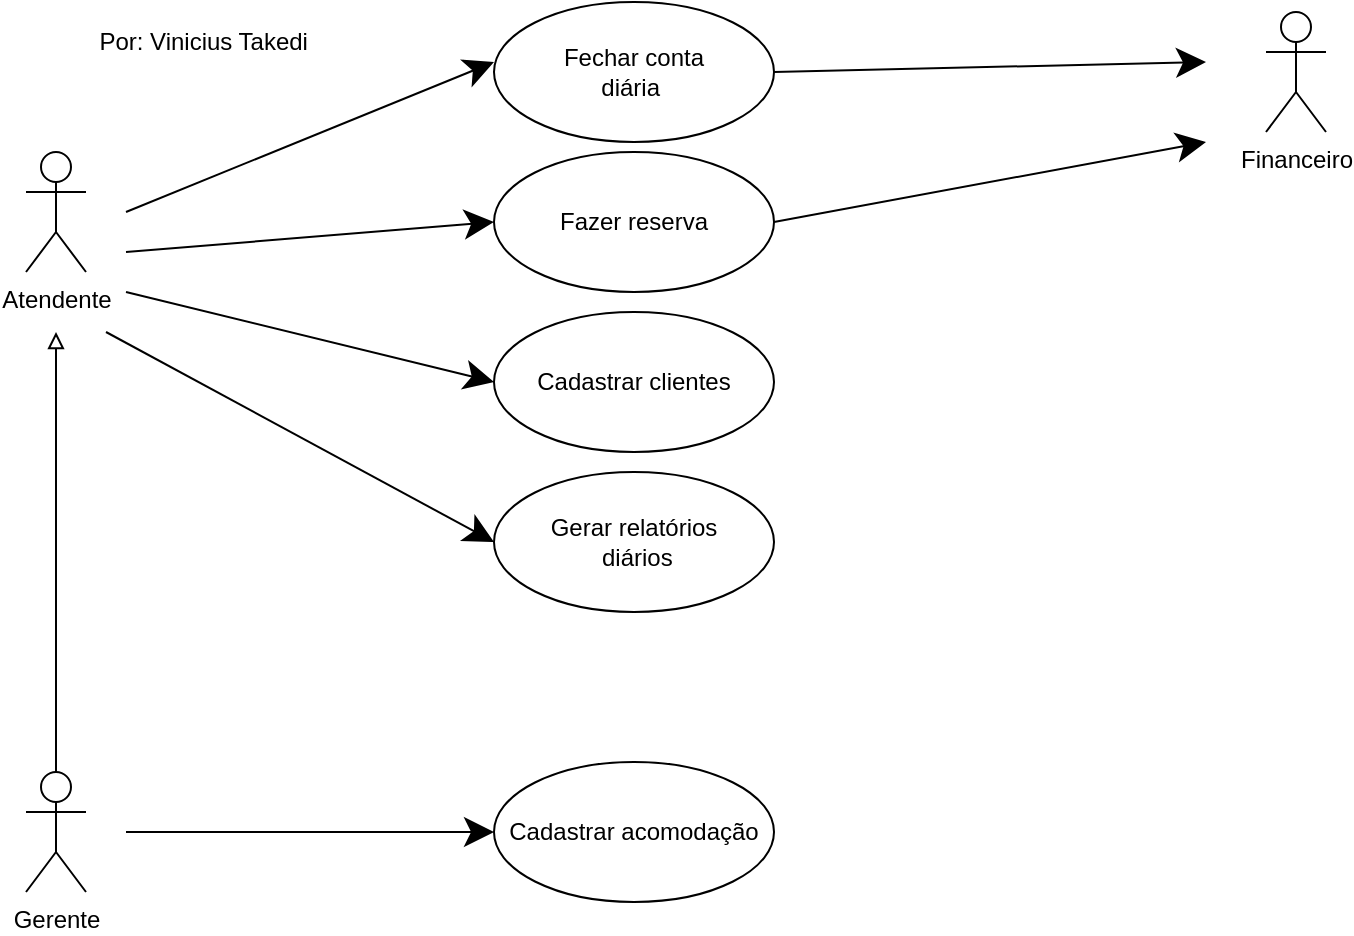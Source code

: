 <mxfile version="14.4.9" type="device"><diagram id="Gmg_vsMfxT8T52htDfqW" name="Page-1"><mxGraphModel dx="1248" dy="715" grid="1" gridSize="10" guides="1" tooltips="1" connect="1" arrows="1" fold="1" page="1" pageScale="1" pageWidth="827" pageHeight="1169" math="0" shadow="0"><root><mxCell id="0"/><mxCell id="1" parent="0"/><mxCell id="6fozzZeizvmfbedNBZF9-5" value="Atendente" style="shape=umlActor;verticalLabelPosition=bottom;verticalAlign=top;html=1;" vertex="1" parent="1"><mxGeometry x="90" y="205" width="30" height="60" as="geometry"/></mxCell><mxCell id="6fozzZeizvmfbedNBZF9-6" value="Fazer reserva" style="ellipse;whiteSpace=wrap;html=1;" vertex="1" parent="1"><mxGeometry x="324" y="205" width="140" height="70" as="geometry"/></mxCell><mxCell id="6fozzZeizvmfbedNBZF9-7" value="" style="endArrow=classic;endFill=1;endSize=12;html=1;startArrow=none;startFill=0;entryX=0;entryY=0.5;entryDx=0;entryDy=0;" edge="1" parent="1" target="6fozzZeizvmfbedNBZF9-6"><mxGeometry width="160" relative="1" as="geometry"><mxPoint x="140" y="255" as="sourcePoint"/><mxPoint x="280" y="245" as="targetPoint"/></mxGeometry></mxCell><mxCell id="6fozzZeizvmfbedNBZF9-8" value="Cadastrar clientes" style="ellipse;whiteSpace=wrap;html=1;" vertex="1" parent="1"><mxGeometry x="324" y="285" width="140" height="70" as="geometry"/></mxCell><mxCell id="6fozzZeizvmfbedNBZF9-9" value="" style="endArrow=classic;endFill=1;endSize=12;html=1;startArrow=none;startFill=0;entryX=0;entryY=0.5;entryDx=0;entryDy=0;" edge="1" parent="1" target="6fozzZeizvmfbedNBZF9-8"><mxGeometry width="160" relative="1" as="geometry"><mxPoint x="140" y="275" as="sourcePoint"/><mxPoint x="324" y="275" as="targetPoint"/></mxGeometry></mxCell><mxCell id="6fozzZeizvmfbedNBZF9-21" style="edgeStyle=orthogonalEdgeStyle;rounded=0;orthogonalLoop=1;jettySize=auto;html=1;startArrow=none;startFill=0;endArrow=block;endFill=0;" edge="1" parent="1" source="6fozzZeizvmfbedNBZF9-13"><mxGeometry relative="1" as="geometry"><mxPoint x="105" y="295" as="targetPoint"/></mxGeometry></mxCell><mxCell id="6fozzZeizvmfbedNBZF9-13" value="Gerente" style="shape=umlActor;verticalLabelPosition=bottom;verticalAlign=top;html=1;" vertex="1" parent="1"><mxGeometry x="90" y="515" width="30" height="60" as="geometry"/></mxCell><mxCell id="6fozzZeizvmfbedNBZF9-14" value="Gerar relatórios&lt;br&gt;&amp;nbsp;diários" style="ellipse;whiteSpace=wrap;html=1;" vertex="1" parent="1"><mxGeometry x="324" y="365" width="140" height="70" as="geometry"/></mxCell><mxCell id="6fozzZeizvmfbedNBZF9-15" value="" style="endArrow=classic;endFill=1;endSize=12;html=1;startArrow=none;startFill=0;entryX=0;entryY=0.5;entryDx=0;entryDy=0;" edge="1" parent="1"><mxGeometry width="160" relative="1" as="geometry"><mxPoint x="130" y="295" as="sourcePoint"/><mxPoint x="324" y="400" as="targetPoint"/></mxGeometry></mxCell><mxCell id="6fozzZeizvmfbedNBZF9-17" value="Cadastrar acomodação" style="ellipse;whiteSpace=wrap;html=1;" vertex="1" parent="1"><mxGeometry x="324" y="510" width="140" height="70" as="geometry"/></mxCell><mxCell id="6fozzZeizvmfbedNBZF9-22" value="" style="endArrow=classic;endFill=1;endSize=12;html=1;startArrow=none;startFill=0;entryX=0;entryY=0.5;entryDx=0;entryDy=0;" edge="1" parent="1"><mxGeometry width="160" relative="1" as="geometry"><mxPoint x="140" y="545" as="sourcePoint"/><mxPoint x="324" y="545" as="targetPoint"/></mxGeometry></mxCell><mxCell id="6fozzZeizvmfbedNBZF9-24" value="Financeiro" style="shape=umlActor;verticalLabelPosition=bottom;verticalAlign=top;html=1;" vertex="1" parent="1"><mxGeometry x="710" y="135" width="30" height="60" as="geometry"/></mxCell><mxCell id="6fozzZeizvmfbedNBZF9-28" value="Fechar conta&lt;br&gt;diária&amp;nbsp;" style="ellipse;whiteSpace=wrap;html=1;" vertex="1" parent="1"><mxGeometry x="324" y="130" width="140" height="70" as="geometry"/></mxCell><mxCell id="6fozzZeizvmfbedNBZF9-29" value="" style="endArrow=classic;endFill=1;endSize=12;html=1;startArrow=none;startFill=0;entryX=0;entryY=0.5;entryDx=0;entryDy=0;" edge="1" parent="1"><mxGeometry width="160" relative="1" as="geometry"><mxPoint x="140" y="235" as="sourcePoint"/><mxPoint x="324" y="160" as="targetPoint"/></mxGeometry></mxCell><mxCell id="6fozzZeizvmfbedNBZF9-37" value="" style="endArrow=classic;endFill=1;endSize=12;html=1;startArrow=none;startFill=0;exitX=1;exitY=0.5;exitDx=0;exitDy=0;" edge="1" parent="1" source="6fozzZeizvmfbedNBZF9-28"><mxGeometry width="160" relative="1" as="geometry"><mxPoint x="690" y="165" as="sourcePoint"/><mxPoint x="680" y="160" as="targetPoint"/></mxGeometry></mxCell><mxCell id="6fozzZeizvmfbedNBZF9-38" value="" style="endArrow=classic;endFill=1;endSize=12;html=1;startArrow=none;startFill=0;exitX=1;exitY=0.5;exitDx=0;exitDy=0;" edge="1" parent="1" source="6fozzZeizvmfbedNBZF9-6"><mxGeometry width="160" relative="1" as="geometry"><mxPoint x="690" y="180" as="sourcePoint"/><mxPoint x="680" y="200" as="targetPoint"/></mxGeometry></mxCell><mxCell id="6fozzZeizvmfbedNBZF9-39" value="Por: Vinicius Takedi&amp;nbsp;" style="text;html=1;align=center;verticalAlign=middle;resizable=0;points=[];autosize=1;" vertex="1" parent="1"><mxGeometry x="120" y="140" width="120" height="20" as="geometry"/></mxCell></root></mxGraphModel></diagram></mxfile>
